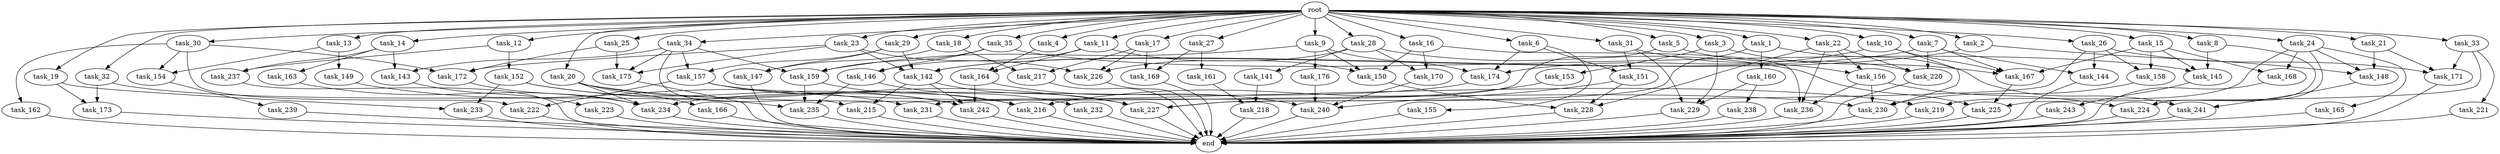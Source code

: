 digraph G {
  task_8 [size="102.400000"];
  task_239 [size="13743895347.200001"];
  task_173 [size="44667659878.400002"];
  task_158 [size="140874927308.800018"];
  task_17 [size="102.400000"];
  task_147 [size="127990025420.800003"];
  root [size="0.000000"];
  task_223 [size="7730941132.800000"];
  task_242 [size="106515188940.800003"];
  task_35 [size="102.400000"];
  task_161 [size="21474836480.000000"];
  task_159 [size="185542587187.200012"];
  task_26 [size="102.400000"];
  task_15 [size="102.400000"];
  task_167 [size="249108103168.000000"];
  task_227 [size="116823110451.200012"];
  task_146 [size="55834574848.000000"];
  task_166 [size="85899345920.000000"];
  task_33 [size="102.400000"];
  task_2 [size="102.400000"];
  task_240 [size="189837554483.200012"];
  task_231 [size="73014444032.000000"];
  task_169 [size="35218731827.200005"];
  task_152 [size="30923764531.200001"];
  task_233 [size="27487790694.400002"];
  task_176 [size="85899345920.000000"];
  task_225 [size="186401580646.400024"];
  task_163 [size="13743895347.200001"];
  task_153 [size="54975581388.800003"];
  task_30 [size="102.400000"];
  task_5 [size="102.400000"];
  task_6 [size="102.400000"];
  task_228 [size="108233175859.200012"];
  task_25 [size="102.400000"];
  task_145 [size="99643241267.200012"];
  task_22 [size="102.400000"];
  task_241 [size="27487790694.400002"];
  task_3 [size="102.400000"];
  task_234 [size="180388626432.000000"];
  task_164 [size="111669149696.000000"];
  task_221 [size="69578470195.199997"];
  task_236 [size="70437463654.400009"];
  task_230 [size="213889371340.800018"];
  task_162 [size="7730941132.800000"];
  task_143 [size="99643241267.200012"];
  task_157 [size="171798691840.000000"];
  task_215 [size="89335319756.800003"];
  task_16 [size="102.400000"];
  task_154 [size="21474836480.000000"];
  task_150 [size="135720966553.600006"];
  task_175 [size="144310901145.600006"];
  task_224 [size="155477816115.200012"];
  task_155 [size="69578470195.199997"];
  task_160 [size="13743895347.200001"];
  task_21 [size="102.400000"];
  task_18 [size="102.400000"];
  task_216 [size="163208757248.000000"];
  task_31 [size="102.400000"];
  task_9 [size="102.400000"];
  task_237 [size="44667659878.400002"];
  task_168 [size="124554051584.000000"];
  task_28 [size="102.400000"];
  task_174 [size="225056286310.400024"];
  task_217 [size="55834574848.000000"];
  task_29 [size="102.400000"];
  task_34 [size="102.400000"];
  task_141 [size="85899345920.000000"];
  task_10 [size="102.400000"];
  task_148 [size="160631776870.399994"];
  task_13 [size="102.400000"];
  task_144 [size="155477816115.200012"];
  task_238 [size="42090679500.800003"];
  task_142 [size="228492260147.200012"];
  task_171 [size="176952652595.200012"];
  end [size="0.000000"];
  task_7 [size="102.400000"];
  task_14 [size="102.400000"];
  task_156 [size="77309411328.000000"];
  task_151 [size="139156940390.399994"];
  task_222 [size="93630287052.800003"];
  task_24 [size="102.400000"];
  task_243 [size="54975581388.800003"];
  task_19 [size="102.400000"];
  task_219 [size="155477816115.200012"];
  task_226 [size="103079215104.000000"];
  task_32 [size="102.400000"];
  task_170 [size="93630287052.800003"];
  task_220 [size="119400090828.800003"];
  task_4 [size="102.400000"];
  task_235 [size="121977071206.400009"];
  task_27 [size="102.400000"];
  task_232 [size="21474836480.000000"];
  task_149 [size="13743895347.200001"];
  task_229 [size="166644731084.800018"];
  task_23 [size="102.400000"];
  task_12 [size="102.400000"];
  task_165 [size="69578470195.199997"];
  task_1 [size="102.400000"];
  task_218 [size="73014444032.000000"];
  task_172 [size="66142496358.400002"];
  task_20 [size="102.400000"];
  task_11 [size="102.400000"];

  task_8 -> task_145 [size="301989888.000000"];
  task_8 -> task_224 [size="301989888.000000"];
  task_239 -> end [size="1.000000"];
  task_173 -> end [size="1.000000"];
  task_158 -> task_230 [size="33554432.000000"];
  task_17 -> task_169 [size="134217728.000000"];
  task_17 -> task_217 [size="134217728.000000"];
  task_17 -> task_226 [size="134217728.000000"];
  task_147 -> end [size="1.000000"];
  root -> task_8 [size="1.000000"];
  root -> task_14 [size="1.000000"];
  root -> task_24 [size="1.000000"];
  root -> task_13 [size="1.000000"];
  root -> task_17 [size="1.000000"];
  root -> task_21 [size="1.000000"];
  root -> task_18 [size="1.000000"];
  root -> task_22 [size="1.000000"];
  root -> task_31 [size="1.000000"];
  root -> task_9 [size="1.000000"];
  root -> task_5 [size="1.000000"];
  root -> task_32 [size="1.000000"];
  root -> task_26 [size="1.000000"];
  root -> task_15 [size="1.000000"];
  root -> task_6 [size="1.000000"];
  root -> task_4 [size="1.000000"];
  root -> task_29 [size="1.000000"];
  root -> task_30 [size="1.000000"];
  root -> task_34 [size="1.000000"];
  root -> task_3 [size="1.000000"];
  root -> task_19 [size="1.000000"];
  root -> task_10 [size="1.000000"];
  root -> task_23 [size="1.000000"];
  root -> task_12 [size="1.000000"];
  root -> task_1 [size="1.000000"];
  root -> task_33 [size="1.000000"];
  root -> task_2 [size="1.000000"];
  root -> task_25 [size="1.000000"];
  root -> task_20 [size="1.000000"];
  root -> task_35 [size="1.000000"];
  root -> task_7 [size="1.000000"];
  root -> task_27 [size="1.000000"];
  root -> task_11 [size="1.000000"];
  root -> task_28 [size="1.000000"];
  root -> task_16 [size="1.000000"];
  task_223 -> end [size="1.000000"];
  task_242 -> end [size="1.000000"];
  task_35 -> task_145 [size="134217728.000000"];
  task_35 -> task_159 [size="134217728.000000"];
  task_35 -> task_146 [size="134217728.000000"];
  task_161 -> task_218 [size="679477248.000000"];
  task_159 -> task_235 [size="679477248.000000"];
  task_159 -> task_216 [size="679477248.000000"];
  task_26 -> task_227 [size="838860800.000000"];
  task_26 -> task_144 [size="838860800.000000"];
  task_26 -> task_158 [size="838860800.000000"];
  task_26 -> task_171 [size="838860800.000000"];
  task_15 -> task_145 [size="536870912.000000"];
  task_15 -> task_167 [size="536870912.000000"];
  task_15 -> task_158 [size="536870912.000000"];
  task_15 -> task_168 [size="536870912.000000"];
  task_167 -> task_225 [size="301989888.000000"];
  task_227 -> end [size="1.000000"];
  task_146 -> task_235 [size="209715200.000000"];
  task_146 -> task_232 [size="209715200.000000"];
  task_166 -> end [size="1.000000"];
  task_33 -> task_221 [size="679477248.000000"];
  task_33 -> task_171 [size="679477248.000000"];
  task_33 -> task_225 [size="679477248.000000"];
  task_2 -> task_148 [size="679477248.000000"];
  task_2 -> task_142 [size="679477248.000000"];
  task_240 -> end [size="1.000000"];
  task_231 -> end [size="1.000000"];
  task_169 -> end [size="1.000000"];
  task_152 -> task_242 [size="134217728.000000"];
  task_152 -> task_233 [size="134217728.000000"];
  task_152 -> task_227 [size="134217728.000000"];
  task_233 -> end [size="1.000000"];
  task_176 -> task_240 [size="679477248.000000"];
  task_225 -> end [size="1.000000"];
  task_163 -> task_234 [size="209715200.000000"];
  task_153 -> task_216 [size="75497472.000000"];
  task_30 -> task_154 [size="75497472.000000"];
  task_30 -> task_172 [size="75497472.000000"];
  task_30 -> task_162 [size="75497472.000000"];
  task_30 -> task_222 [size="75497472.000000"];
  task_5 -> task_231 [size="411041792.000000"];
  task_5 -> task_220 [size="411041792.000000"];
  task_6 -> task_174 [size="679477248.000000"];
  task_6 -> task_151 [size="679477248.000000"];
  task_6 -> task_155 [size="679477248.000000"];
  task_228 -> end [size="1.000000"];
  task_25 -> task_172 [size="536870912.000000"];
  task_25 -> task_175 [size="536870912.000000"];
  task_145 -> task_243 [size="536870912.000000"];
  task_22 -> task_228 [size="75497472.000000"];
  task_22 -> task_156 [size="75497472.000000"];
  task_22 -> task_220 [size="75497472.000000"];
  task_22 -> task_236 [size="75497472.000000"];
  task_241 -> end [size="1.000000"];
  task_3 -> task_153 [size="536870912.000000"];
  task_3 -> task_229 [size="536870912.000000"];
  task_3 -> task_167 [size="536870912.000000"];
  task_234 -> end [size="1.000000"];
  task_164 -> task_242 [size="33554432.000000"];
  task_164 -> task_240 [size="33554432.000000"];
  task_221 -> end [size="1.000000"];
  task_236 -> end [size="1.000000"];
  task_230 -> end [size="1.000000"];
  task_162 -> end [size="1.000000"];
  task_143 -> task_223 [size="75497472.000000"];
  task_157 -> task_242 [size="838860800.000000"];
  task_157 -> task_230 [size="838860800.000000"];
  task_157 -> task_222 [size="838860800.000000"];
  task_215 -> end [size="1.000000"];
  task_16 -> task_170 [size="75497472.000000"];
  task_16 -> task_150 [size="75497472.000000"];
  task_16 -> task_236 [size="75497472.000000"];
  task_154 -> task_239 [size="134217728.000000"];
  task_150 -> task_228 [size="679477248.000000"];
  task_175 -> end [size="1.000000"];
  task_224 -> end [size="1.000000"];
  task_155 -> end [size="1.000000"];
  task_160 -> task_229 [size="411041792.000000"];
  task_160 -> task_238 [size="411041792.000000"];
  task_21 -> task_148 [size="209715200.000000"];
  task_21 -> task_171 [size="209715200.000000"];
  task_18 -> task_147 [size="411041792.000000"];
  task_18 -> task_217 [size="411041792.000000"];
  task_216 -> end [size="1.000000"];
  task_31 -> task_229 [size="679477248.000000"];
  task_31 -> task_156 [size="679477248.000000"];
  task_31 -> task_151 [size="679477248.000000"];
  task_9 -> task_159 [size="838860800.000000"];
  task_9 -> task_150 [size="838860800.000000"];
  task_9 -> task_174 [size="838860800.000000"];
  task_9 -> task_176 [size="838860800.000000"];
  task_237 -> end [size="1.000000"];
  task_168 -> end [size="1.000000"];
  task_28 -> task_141 [size="838860800.000000"];
  task_28 -> task_170 [size="838860800.000000"];
  task_28 -> task_226 [size="838860800.000000"];
  task_28 -> task_225 [size="838860800.000000"];
  task_174 -> task_234 [size="411041792.000000"];
  task_217 -> end [size="1.000000"];
  task_29 -> task_157 [size="838860800.000000"];
  task_29 -> task_147 [size="838860800.000000"];
  task_29 -> task_142 [size="838860800.000000"];
  task_34 -> task_159 [size="838860800.000000"];
  task_34 -> task_143 [size="838860800.000000"];
  task_34 -> task_157 [size="838860800.000000"];
  task_34 -> task_215 [size="838860800.000000"];
  task_34 -> task_175 [size="838860800.000000"];
  task_141 -> task_218 [size="33554432.000000"];
  task_10 -> task_167 [size="679477248.000000"];
  task_10 -> task_174 [size="679477248.000000"];
  task_10 -> task_230 [size="679477248.000000"];
  task_148 -> task_241 [size="134217728.000000"];
  task_13 -> task_154 [size="134217728.000000"];
  task_13 -> task_149 [size="134217728.000000"];
  task_144 -> end [size="1.000000"];
  task_238 -> end [size="1.000000"];
  task_142 -> task_242 [size="33554432.000000"];
  task_142 -> task_227 [size="33554432.000000"];
  task_142 -> task_215 [size="33554432.000000"];
  task_171 -> end [size="1.000000"];
  task_7 -> task_144 [size="679477248.000000"];
  task_7 -> task_167 [size="679477248.000000"];
  task_7 -> task_142 [size="679477248.000000"];
  task_7 -> task_220 [size="679477248.000000"];
  task_14 -> task_237 [size="134217728.000000"];
  task_14 -> task_143 [size="134217728.000000"];
  task_14 -> task_163 [size="134217728.000000"];
  task_156 -> task_236 [size="536870912.000000"];
  task_156 -> task_230 [size="536870912.000000"];
  task_156 -> task_224 [size="536870912.000000"];
  task_151 -> task_228 [size="301989888.000000"];
  task_151 -> task_240 [size="301989888.000000"];
  task_222 -> end [size="1.000000"];
  task_24 -> task_148 [size="679477248.000000"];
  task_24 -> task_219 [size="679477248.000000"];
  task_24 -> task_165 [size="679477248.000000"];
  task_24 -> task_168 [size="679477248.000000"];
  task_24 -> task_224 [size="679477248.000000"];
  task_243 -> end [size="1.000000"];
  task_19 -> task_233 [size="134217728.000000"];
  task_19 -> task_173 [size="134217728.000000"];
  task_219 -> end [size="1.000000"];
  task_226 -> end [size="1.000000"];
  task_32 -> task_235 [size="301989888.000000"];
  task_32 -> task_173 [size="301989888.000000"];
  task_170 -> task_240 [size="838860800.000000"];
  task_220 -> end [size="1.000000"];
  task_4 -> task_164 [size="679477248.000000"];
  task_235 -> end [size="1.000000"];
  task_27 -> task_161 [size="209715200.000000"];
  task_27 -> task_169 [size="209715200.000000"];
  task_232 -> end [size="1.000000"];
  task_149 -> task_231 [size="301989888.000000"];
  task_229 -> end [size="1.000000"];
  task_23 -> task_172 [size="33554432.000000"];
  task_23 -> task_142 [size="33554432.000000"];
  task_23 -> task_175 [size="33554432.000000"];
  task_23 -> task_226 [size="33554432.000000"];
  task_12 -> task_237 [size="301989888.000000"];
  task_12 -> task_152 [size="301989888.000000"];
  task_165 -> end [size="1.000000"];
  task_1 -> task_227 [size="134217728.000000"];
  task_1 -> task_160 [size="134217728.000000"];
  task_1 -> task_241 [size="134217728.000000"];
  task_218 -> end [size="1.000000"];
  task_172 -> task_234 [size="301989888.000000"];
  task_20 -> task_216 [size="838860800.000000"];
  task_20 -> task_219 [size="838860800.000000"];
  task_20 -> task_166 [size="838860800.000000"];
  task_20 -> task_234 [size="838860800.000000"];
  task_11 -> task_150 [size="411041792.000000"];
  task_11 -> task_146 [size="411041792.000000"];
  task_11 -> task_164 [size="411041792.000000"];
}
